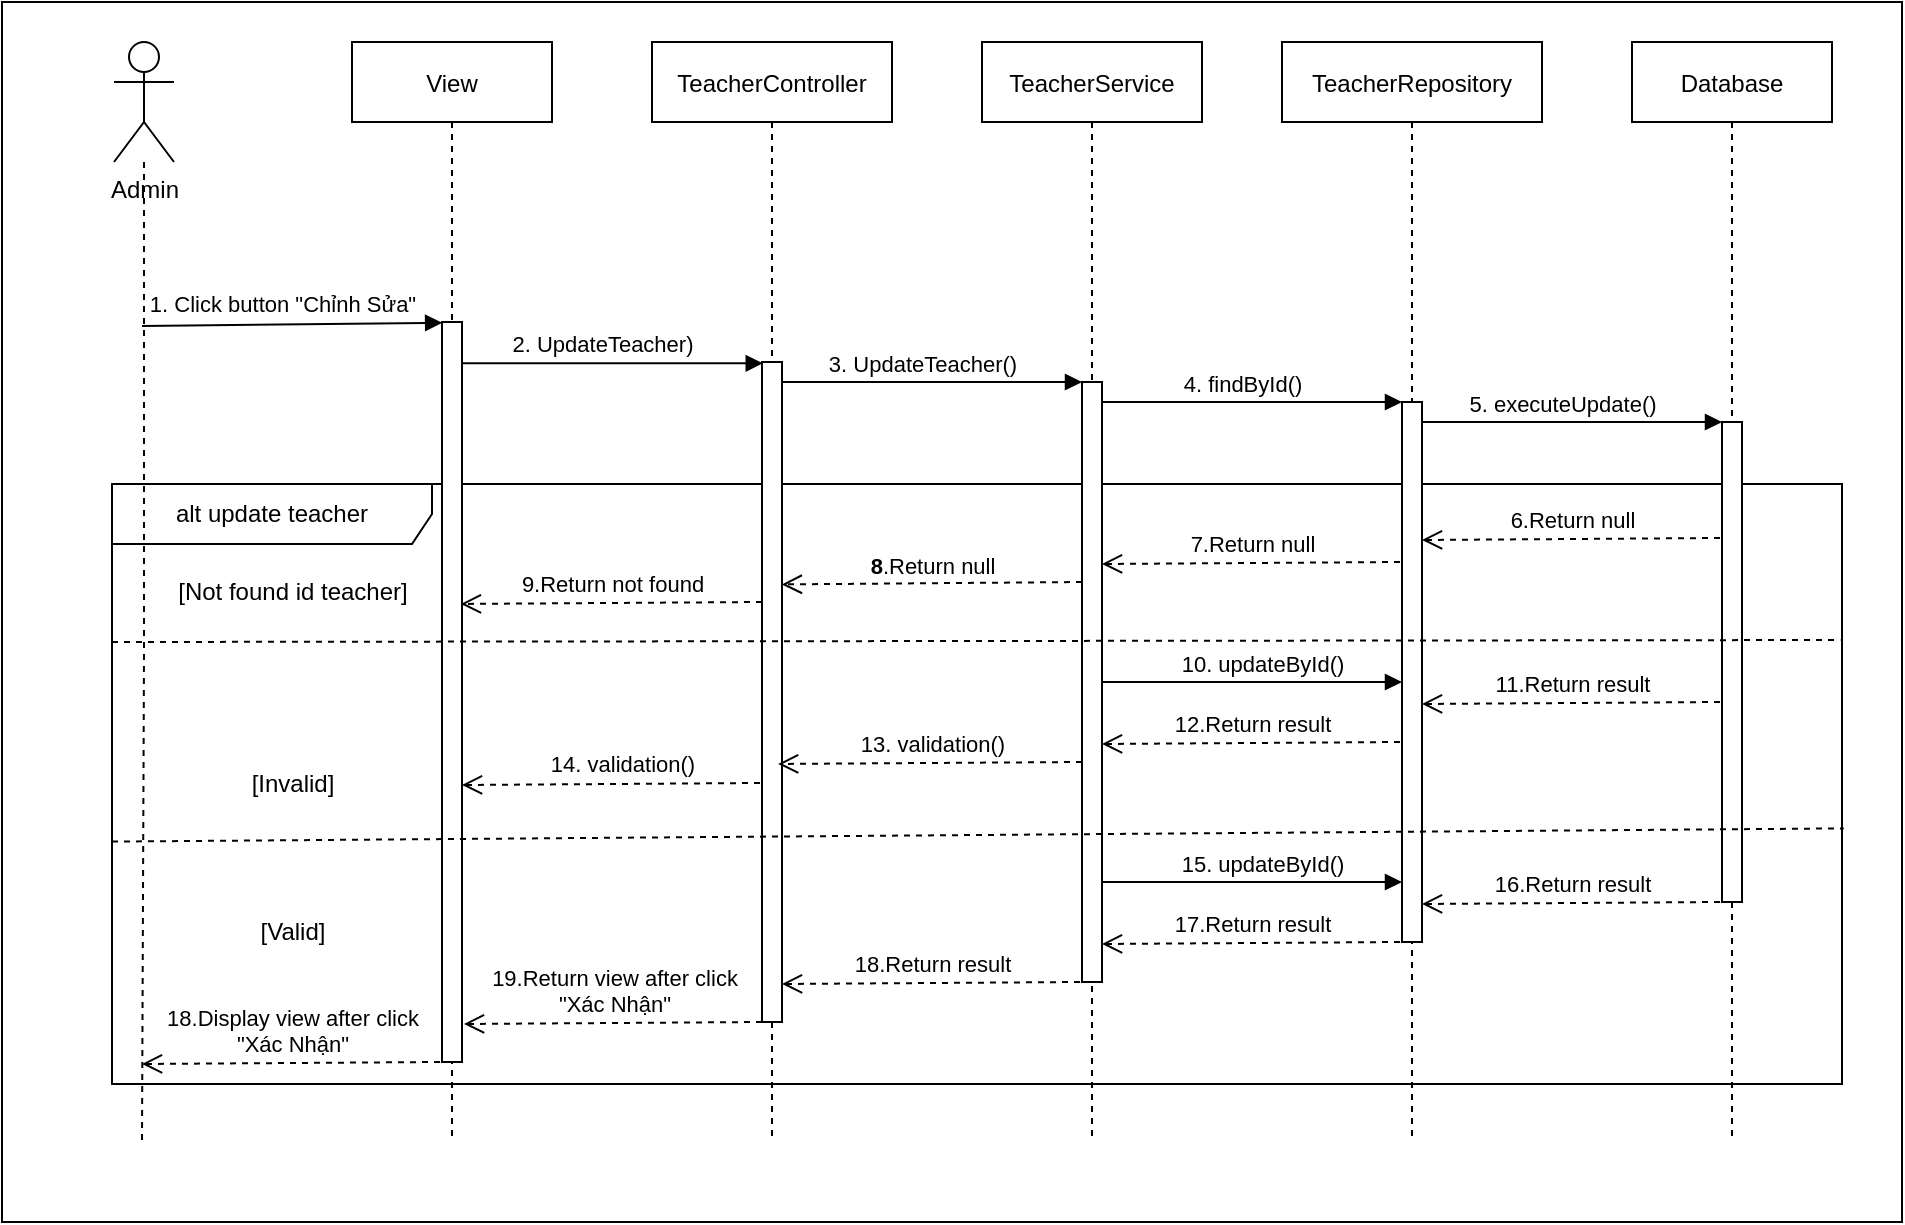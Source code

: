 <mxfile version="22.1.0" type="device">
  <diagram name="Trang-1" id="GBOJhQjjhQh65Ea0KcBk">
    <mxGraphModel dx="1050" dy="574" grid="1" gridSize="10" guides="1" tooltips="1" connect="1" arrows="1" fold="1" page="1" pageScale="1" pageWidth="827" pageHeight="1169" math="0" shadow="0">
      <root>
        <mxCell id="0" />
        <mxCell id="1" parent="0" />
        <mxCell id="X8XDYqamWr00XCrjEFpe-2" value="" style="rounded=0;whiteSpace=wrap;html=1;" parent="1" vertex="1">
          <mxGeometry x="370" y="170" width="950" height="610" as="geometry" />
        </mxCell>
        <mxCell id="X8XDYqamWr00XCrjEFpe-3" value="alt update teacher" style="shape=umlFrame;whiteSpace=wrap;html=1;width=160;height=30;" parent="1" vertex="1">
          <mxGeometry x="425" y="411" width="865" height="300" as="geometry" />
        </mxCell>
        <mxCell id="X8XDYqamWr00XCrjEFpe-4" value="Admin" style="shape=umlActor;verticalLabelPosition=bottom;verticalAlign=top;html=1;" parent="1" vertex="1">
          <mxGeometry x="426" y="190" width="30" height="60" as="geometry" />
        </mxCell>
        <mxCell id="X8XDYqamWr00XCrjEFpe-5" style="edgeStyle=orthogonalEdgeStyle;rounded=0;orthogonalLoop=1;jettySize=auto;html=1;dashed=1;endArrow=none;endFill=0;" parent="1" source="X8XDYqamWr00XCrjEFpe-4" edge="1">
          <mxGeometry relative="1" as="geometry">
            <mxPoint x="440" y="740" as="targetPoint" />
          </mxGeometry>
        </mxCell>
        <mxCell id="X8XDYqamWr00XCrjEFpe-6" value="View" style="shape=umlLifeline;perimeter=lifelinePerimeter;container=1;collapsible=0;recursiveResize=0;rounded=0;shadow=0;strokeWidth=1;" parent="1" vertex="1">
          <mxGeometry x="545" y="190" width="100" height="550" as="geometry" />
        </mxCell>
        <mxCell id="X8XDYqamWr00XCrjEFpe-7" value="" style="html=1;points=[];perimeter=orthogonalPerimeter;" parent="X8XDYqamWr00XCrjEFpe-6" vertex="1">
          <mxGeometry x="45" y="140" width="10" height="370" as="geometry" />
        </mxCell>
        <mxCell id="X8XDYqamWr00XCrjEFpe-8" value="[Not found id teacher]" style="text;html=1;align=center;verticalAlign=middle;resizable=0;points=[];autosize=1;strokeColor=none;fillColor=none;" parent="X8XDYqamWr00XCrjEFpe-6" vertex="1">
          <mxGeometry x="-100" y="260" width="140" height="30" as="geometry" />
        </mxCell>
        <mxCell id="X8XDYqamWr00XCrjEFpe-9" value="TeacherController" style="shape=umlLifeline;perimeter=lifelinePerimeter;container=1;collapsible=0;recursiveResize=0;rounded=0;shadow=0;strokeWidth=1;" parent="1" vertex="1">
          <mxGeometry x="695" y="190" width="120" height="550" as="geometry" />
        </mxCell>
        <mxCell id="X8XDYqamWr00XCrjEFpe-10" value="" style="html=1;points=[];perimeter=orthogonalPerimeter;" parent="X8XDYqamWr00XCrjEFpe-9" vertex="1">
          <mxGeometry x="55" y="160" width="10" height="330" as="geometry" />
        </mxCell>
        <mxCell id="X8XDYqamWr00XCrjEFpe-11" value="9.Return not found" style="html=1;verticalAlign=bottom;endArrow=open;dashed=1;endSize=8;exitX=-0.055;exitY=0.291;exitDx=0;exitDy=0;exitPerimeter=0;entryX=0.944;entryY=0.381;entryDx=0;entryDy=0;entryPerimeter=0;" parent="X8XDYqamWr00XCrjEFpe-9" target="X8XDYqamWr00XCrjEFpe-7" edge="1">
          <mxGeometry x="-0.003" relative="1" as="geometry">
            <mxPoint x="55" y="280" as="sourcePoint" />
            <mxPoint x="-94" y="281" as="targetPoint" />
            <mxPoint as="offset" />
          </mxGeometry>
        </mxCell>
        <mxCell id="X8XDYqamWr00XCrjEFpe-12" value="3. UpdateTeacher()" style="html=1;verticalAlign=bottom;endArrow=block;entryX=0;entryY=0;entryDx=0;entryDy=0;entryPerimeter=0;" parent="X8XDYqamWr00XCrjEFpe-9" target="X8XDYqamWr00XCrjEFpe-15" edge="1">
          <mxGeometry x="-0.067" width="80" relative="1" as="geometry">
            <mxPoint x="65" y="170" as="sourcePoint" />
            <mxPoint x="215" y="170" as="targetPoint" />
            <mxPoint as="offset" />
          </mxGeometry>
        </mxCell>
        <mxCell id="X8XDYqamWr00XCrjEFpe-13" value="19.Return view after click&lt;br&gt;&quot;Xác Nhận&quot;" style="html=1;verticalAlign=bottom;endArrow=open;dashed=1;endSize=8;exitX=-0.055;exitY=0.291;exitDx=0;exitDy=0;exitPerimeter=0;" parent="X8XDYqamWr00XCrjEFpe-9" edge="1">
          <mxGeometry x="-0.007" relative="1" as="geometry">
            <mxPoint x="55" y="490" as="sourcePoint" />
            <mxPoint x="-94" y="491" as="targetPoint" />
            <mxPoint as="offset" />
          </mxGeometry>
        </mxCell>
        <mxCell id="X8XDYqamWr00XCrjEFpe-14" value="TeacherService" style="shape=umlLifeline;perimeter=lifelinePerimeter;container=1;collapsible=0;recursiveResize=0;rounded=0;shadow=0;strokeWidth=1;" parent="1" vertex="1">
          <mxGeometry x="860" y="190" width="110" height="550" as="geometry" />
        </mxCell>
        <mxCell id="X8XDYqamWr00XCrjEFpe-15" value="" style="html=1;points=[];perimeter=orthogonalPerimeter;" parent="X8XDYqamWr00XCrjEFpe-14" vertex="1">
          <mxGeometry x="50" y="170" width="10" height="300" as="geometry" />
        </mxCell>
        <mxCell id="X8XDYqamWr00XCrjEFpe-16" value="&lt;b&gt;8&lt;/b&gt;.Return null" style="html=1;verticalAlign=bottom;endArrow=open;dashed=1;endSize=8;exitX=-0.055;exitY=0.291;exitDx=0;exitDy=0;exitPerimeter=0;entryX=0.991;entryY=0.337;entryDx=0;entryDy=0;entryPerimeter=0;" parent="X8XDYqamWr00XCrjEFpe-14" target="X8XDYqamWr00XCrjEFpe-10" edge="1">
          <mxGeometry x="-0.003" relative="1" as="geometry">
            <mxPoint x="50" y="270" as="sourcePoint" />
            <mxPoint x="-99" y="271" as="targetPoint" />
            <mxPoint as="offset" />
          </mxGeometry>
        </mxCell>
        <mxCell id="X8XDYqamWr00XCrjEFpe-17" value="13. validation()" style="html=1;verticalAlign=bottom;endArrow=open;dashed=1;endSize=8;exitX=-0.055;exitY=0.291;exitDx=0;exitDy=0;exitPerimeter=0;entryX=0.805;entryY=0.609;entryDx=0;entryDy=0;entryPerimeter=0;" parent="X8XDYqamWr00XCrjEFpe-14" target="X8XDYqamWr00XCrjEFpe-10" edge="1">
          <mxGeometry x="-0.003" relative="1" as="geometry">
            <mxPoint x="50" y="360" as="sourcePoint" />
            <mxPoint x="-99" y="361" as="targetPoint" />
            <mxPoint as="offset" />
          </mxGeometry>
        </mxCell>
        <mxCell id="X8XDYqamWr00XCrjEFpe-18" value="17.Return result" style="html=1;verticalAlign=bottom;endArrow=open;dashed=1;endSize=8;exitX=-0.055;exitY=0.291;exitDx=0;exitDy=0;exitPerimeter=0;" parent="X8XDYqamWr00XCrjEFpe-14" edge="1">
          <mxGeometry x="-0.007" relative="1" as="geometry">
            <mxPoint x="209" y="450" as="sourcePoint" />
            <mxPoint x="60" y="451" as="targetPoint" />
            <mxPoint as="offset" />
          </mxGeometry>
        </mxCell>
        <mxCell id="X8XDYqamWr00XCrjEFpe-19" value="TeacherRepository" style="shape=umlLifeline;perimeter=lifelinePerimeter;container=1;collapsible=0;recursiveResize=0;rounded=0;shadow=0;strokeWidth=1;" parent="1" vertex="1">
          <mxGeometry x="1010" y="190" width="130" height="550" as="geometry" />
        </mxCell>
        <mxCell id="X8XDYqamWr00XCrjEFpe-20" value="" style="html=1;points=[];perimeter=orthogonalPerimeter;" parent="X8XDYqamWr00XCrjEFpe-19" vertex="1">
          <mxGeometry x="60" y="180" width="10" height="270" as="geometry" />
        </mxCell>
        <mxCell id="X8XDYqamWr00XCrjEFpe-21" value="10. updateById()" style="html=1;verticalAlign=bottom;endArrow=block;" parent="X8XDYqamWr00XCrjEFpe-19" edge="1">
          <mxGeometry x="0.067" width="80" relative="1" as="geometry">
            <mxPoint x="-90" y="320" as="sourcePoint" />
            <mxPoint x="60" y="320" as="targetPoint" />
            <mxPoint as="offset" />
          </mxGeometry>
        </mxCell>
        <mxCell id="X8XDYqamWr00XCrjEFpe-22" value="4. findById()" style="html=1;verticalAlign=bottom;endArrow=block;entryX=0;entryY=0;entryDx=0;entryDy=0;entryPerimeter=0;" parent="X8XDYqamWr00XCrjEFpe-19" edge="1">
          <mxGeometry x="-0.067" width="80" relative="1" as="geometry">
            <mxPoint x="-90" y="180" as="sourcePoint" />
            <mxPoint x="60" y="180" as="targetPoint" />
            <mxPoint as="offset" />
          </mxGeometry>
        </mxCell>
        <mxCell id="X8XDYqamWr00XCrjEFpe-23" value="7.Return null" style="html=1;verticalAlign=bottom;endArrow=open;dashed=1;endSize=8;exitX=-0.055;exitY=0.291;exitDx=0;exitDy=0;exitPerimeter=0;" parent="X8XDYqamWr00XCrjEFpe-19" edge="1">
          <mxGeometry x="-0.003" relative="1" as="geometry">
            <mxPoint x="59" y="260" as="sourcePoint" />
            <mxPoint x="-90" y="261" as="targetPoint" />
            <mxPoint as="offset" />
          </mxGeometry>
        </mxCell>
        <mxCell id="X8XDYqamWr00XCrjEFpe-24" value="15. updateById()" style="html=1;verticalAlign=bottom;endArrow=block;" parent="X8XDYqamWr00XCrjEFpe-19" edge="1">
          <mxGeometry x="0.067" width="80" relative="1" as="geometry">
            <mxPoint x="-90" y="420" as="sourcePoint" />
            <mxPoint x="60" y="420" as="targetPoint" />
            <mxPoint as="offset" />
          </mxGeometry>
        </mxCell>
        <mxCell id="X8XDYqamWr00XCrjEFpe-25" value="Database" style="shape=umlLifeline;perimeter=lifelinePerimeter;container=1;collapsible=0;recursiveResize=0;rounded=0;shadow=0;strokeWidth=1;" parent="1" vertex="1">
          <mxGeometry x="1185" y="190" width="100" height="550" as="geometry" />
        </mxCell>
        <mxCell id="X8XDYqamWr00XCrjEFpe-26" value="" style="html=1;points=[];perimeter=orthogonalPerimeter;" parent="X8XDYqamWr00XCrjEFpe-25" vertex="1">
          <mxGeometry x="45" y="190" width="10" height="240" as="geometry" />
        </mxCell>
        <mxCell id="X8XDYqamWr00XCrjEFpe-27" value="1. Click button&amp;nbsp;&quot;Chỉnh Sửa&quot;" style="html=1;verticalAlign=bottom;endArrow=block;entryX=0.007;entryY=0.001;entryDx=0;entryDy=0;entryPerimeter=0;" parent="1" target="X8XDYqamWr00XCrjEFpe-7" edge="1">
          <mxGeometry x="-0.067" y="1" width="80" relative="1" as="geometry">
            <mxPoint x="440" y="332" as="sourcePoint" />
            <mxPoint x="585" y="330" as="targetPoint" />
            <mxPoint as="offset" />
          </mxGeometry>
        </mxCell>
        <mxCell id="X8XDYqamWr00XCrjEFpe-28" value="2. UpdateTeacher)" style="html=1;verticalAlign=bottom;endArrow=block;entryX=0.038;entryY=0.002;entryDx=0;entryDy=0;entryPerimeter=0;" parent="1" source="X8XDYqamWr00XCrjEFpe-7" target="X8XDYqamWr00XCrjEFpe-10" edge="1">
          <mxGeometry x="-0.069" y="1" width="80" relative="1" as="geometry">
            <mxPoint x="605" y="350" as="sourcePoint" />
            <mxPoint x="750" y="350" as="targetPoint" />
            <mxPoint as="offset" />
          </mxGeometry>
        </mxCell>
        <mxCell id="X8XDYqamWr00XCrjEFpe-29" value="" style="endArrow=none;dashed=1;html=1;rounded=0;entryX=0.999;entryY=0.26;entryDx=0;entryDy=0;entryPerimeter=0;" parent="1" target="X8XDYqamWr00XCrjEFpe-3" edge="1">
          <mxGeometry width="50" height="50" relative="1" as="geometry">
            <mxPoint x="425" y="490.0" as="sourcePoint" />
            <mxPoint x="1275" y="490.0" as="targetPoint" />
          </mxGeometry>
        </mxCell>
        <mxCell id="X8XDYqamWr00XCrjEFpe-30" value="[Invalid]" style="text;html=1;align=center;verticalAlign=middle;resizable=0;points=[];autosize=1;strokeColor=none;fillColor=none;" parent="1" vertex="1">
          <mxGeometry x="485" y="546" width="60" height="30" as="geometry" />
        </mxCell>
        <mxCell id="X8XDYqamWr00XCrjEFpe-31" value="11.Return result" style="html=1;verticalAlign=bottom;endArrow=open;dashed=1;endSize=8;exitX=-0.055;exitY=0.291;exitDx=0;exitDy=0;exitPerimeter=0;" parent="1" edge="1">
          <mxGeometry x="-0.007" relative="1" as="geometry">
            <mxPoint x="1229" y="520" as="sourcePoint" />
            <mxPoint x="1080" y="521" as="targetPoint" />
            <mxPoint as="offset" />
          </mxGeometry>
        </mxCell>
        <mxCell id="X8XDYqamWr00XCrjEFpe-32" value="12.Return result" style="html=1;verticalAlign=bottom;endArrow=open;dashed=1;endSize=8;exitX=-0.055;exitY=0.291;exitDx=0;exitDy=0;exitPerimeter=0;" parent="1" edge="1">
          <mxGeometry x="-0.003" relative="1" as="geometry">
            <mxPoint x="1069" y="540" as="sourcePoint" />
            <mxPoint x="920" y="541" as="targetPoint" />
            <mxPoint as="offset" />
          </mxGeometry>
        </mxCell>
        <mxCell id="X8XDYqamWr00XCrjEFpe-33" value="5. executeUpdate()" style="html=1;verticalAlign=bottom;endArrow=block;entryX=0;entryY=0;entryDx=0;entryDy=0;entryPerimeter=0;" parent="1" edge="1">
          <mxGeometry x="-0.067" width="80" relative="1" as="geometry">
            <mxPoint x="1080" y="380" as="sourcePoint" />
            <mxPoint x="1230" y="380" as="targetPoint" />
            <mxPoint as="offset" />
          </mxGeometry>
        </mxCell>
        <mxCell id="X8XDYqamWr00XCrjEFpe-34" value="6.Return null" style="html=1;verticalAlign=bottom;endArrow=open;dashed=1;endSize=8;exitX=-0.055;exitY=0.291;exitDx=0;exitDy=0;exitPerimeter=0;" parent="1" edge="1">
          <mxGeometry x="-0.003" relative="1" as="geometry">
            <mxPoint x="1229" y="438" as="sourcePoint" />
            <mxPoint x="1080" y="439" as="targetPoint" />
            <mxPoint as="offset" />
          </mxGeometry>
        </mxCell>
        <mxCell id="X8XDYqamWr00XCrjEFpe-35" value="14. validation()" style="html=1;verticalAlign=bottom;endArrow=open;dashed=1;endSize=8;exitX=-0.055;exitY=0.291;exitDx=0;exitDy=0;exitPerimeter=0;" parent="1" edge="1">
          <mxGeometry x="-0.074" y="-1" relative="1" as="geometry">
            <mxPoint x="749" y="560.5" as="sourcePoint" />
            <mxPoint x="600" y="561.5" as="targetPoint" />
            <mxPoint as="offset" />
          </mxGeometry>
        </mxCell>
        <mxCell id="X8XDYqamWr00XCrjEFpe-36" value="" style="endArrow=none;dashed=1;html=1;rounded=0;entryX=1.001;entryY=0.574;entryDx=0;entryDy=0;entryPerimeter=0;exitX=0;exitY=0.596;exitDx=0;exitDy=0;exitPerimeter=0;" parent="1" source="X8XDYqamWr00XCrjEFpe-3" target="X8XDYqamWr00XCrjEFpe-3" edge="1">
          <mxGeometry width="50" height="50" relative="1" as="geometry">
            <mxPoint x="430" y="590" as="sourcePoint" />
            <mxPoint x="1299" y="583" as="targetPoint" />
          </mxGeometry>
        </mxCell>
        <mxCell id="X8XDYqamWr00XCrjEFpe-37" value="16.Return result" style="html=1;verticalAlign=bottom;endArrow=open;dashed=1;endSize=8;exitX=-0.055;exitY=0.291;exitDx=0;exitDy=0;exitPerimeter=0;" parent="1" edge="1">
          <mxGeometry x="-0.007" relative="1" as="geometry">
            <mxPoint x="1229" y="620" as="sourcePoint" />
            <mxPoint x="1080" y="621" as="targetPoint" />
            <mxPoint as="offset" />
          </mxGeometry>
        </mxCell>
        <mxCell id="X8XDYqamWr00XCrjEFpe-38" value="18.Return result" style="html=1;verticalAlign=bottom;endArrow=open;dashed=1;endSize=8;exitX=-0.055;exitY=0.291;exitDx=0;exitDy=0;exitPerimeter=0;" parent="1" edge="1">
          <mxGeometry x="-0.007" relative="1" as="geometry">
            <mxPoint x="909" y="660" as="sourcePoint" />
            <mxPoint x="760" y="661" as="targetPoint" />
            <mxPoint as="offset" />
          </mxGeometry>
        </mxCell>
        <mxCell id="X8XDYqamWr00XCrjEFpe-39" value="18.Display view after click&lt;br&gt;&quot;Xác Nhận&quot;" style="html=1;verticalAlign=bottom;endArrow=open;dashed=1;endSize=8;exitX=-0.055;exitY=0.291;exitDx=0;exitDy=0;exitPerimeter=0;" parent="1" edge="1">
          <mxGeometry x="-0.007" relative="1" as="geometry">
            <mxPoint x="589" y="700" as="sourcePoint" />
            <mxPoint x="440" y="701" as="targetPoint" />
            <mxPoint as="offset" />
          </mxGeometry>
        </mxCell>
        <mxCell id="X8XDYqamWr00XCrjEFpe-40" value="[Valid]" style="text;html=1;align=center;verticalAlign=middle;resizable=0;points=[];autosize=1;strokeColor=none;fillColor=none;" parent="1" vertex="1">
          <mxGeometry x="485" y="620" width="60" height="30" as="geometry" />
        </mxCell>
      </root>
    </mxGraphModel>
  </diagram>
</mxfile>
